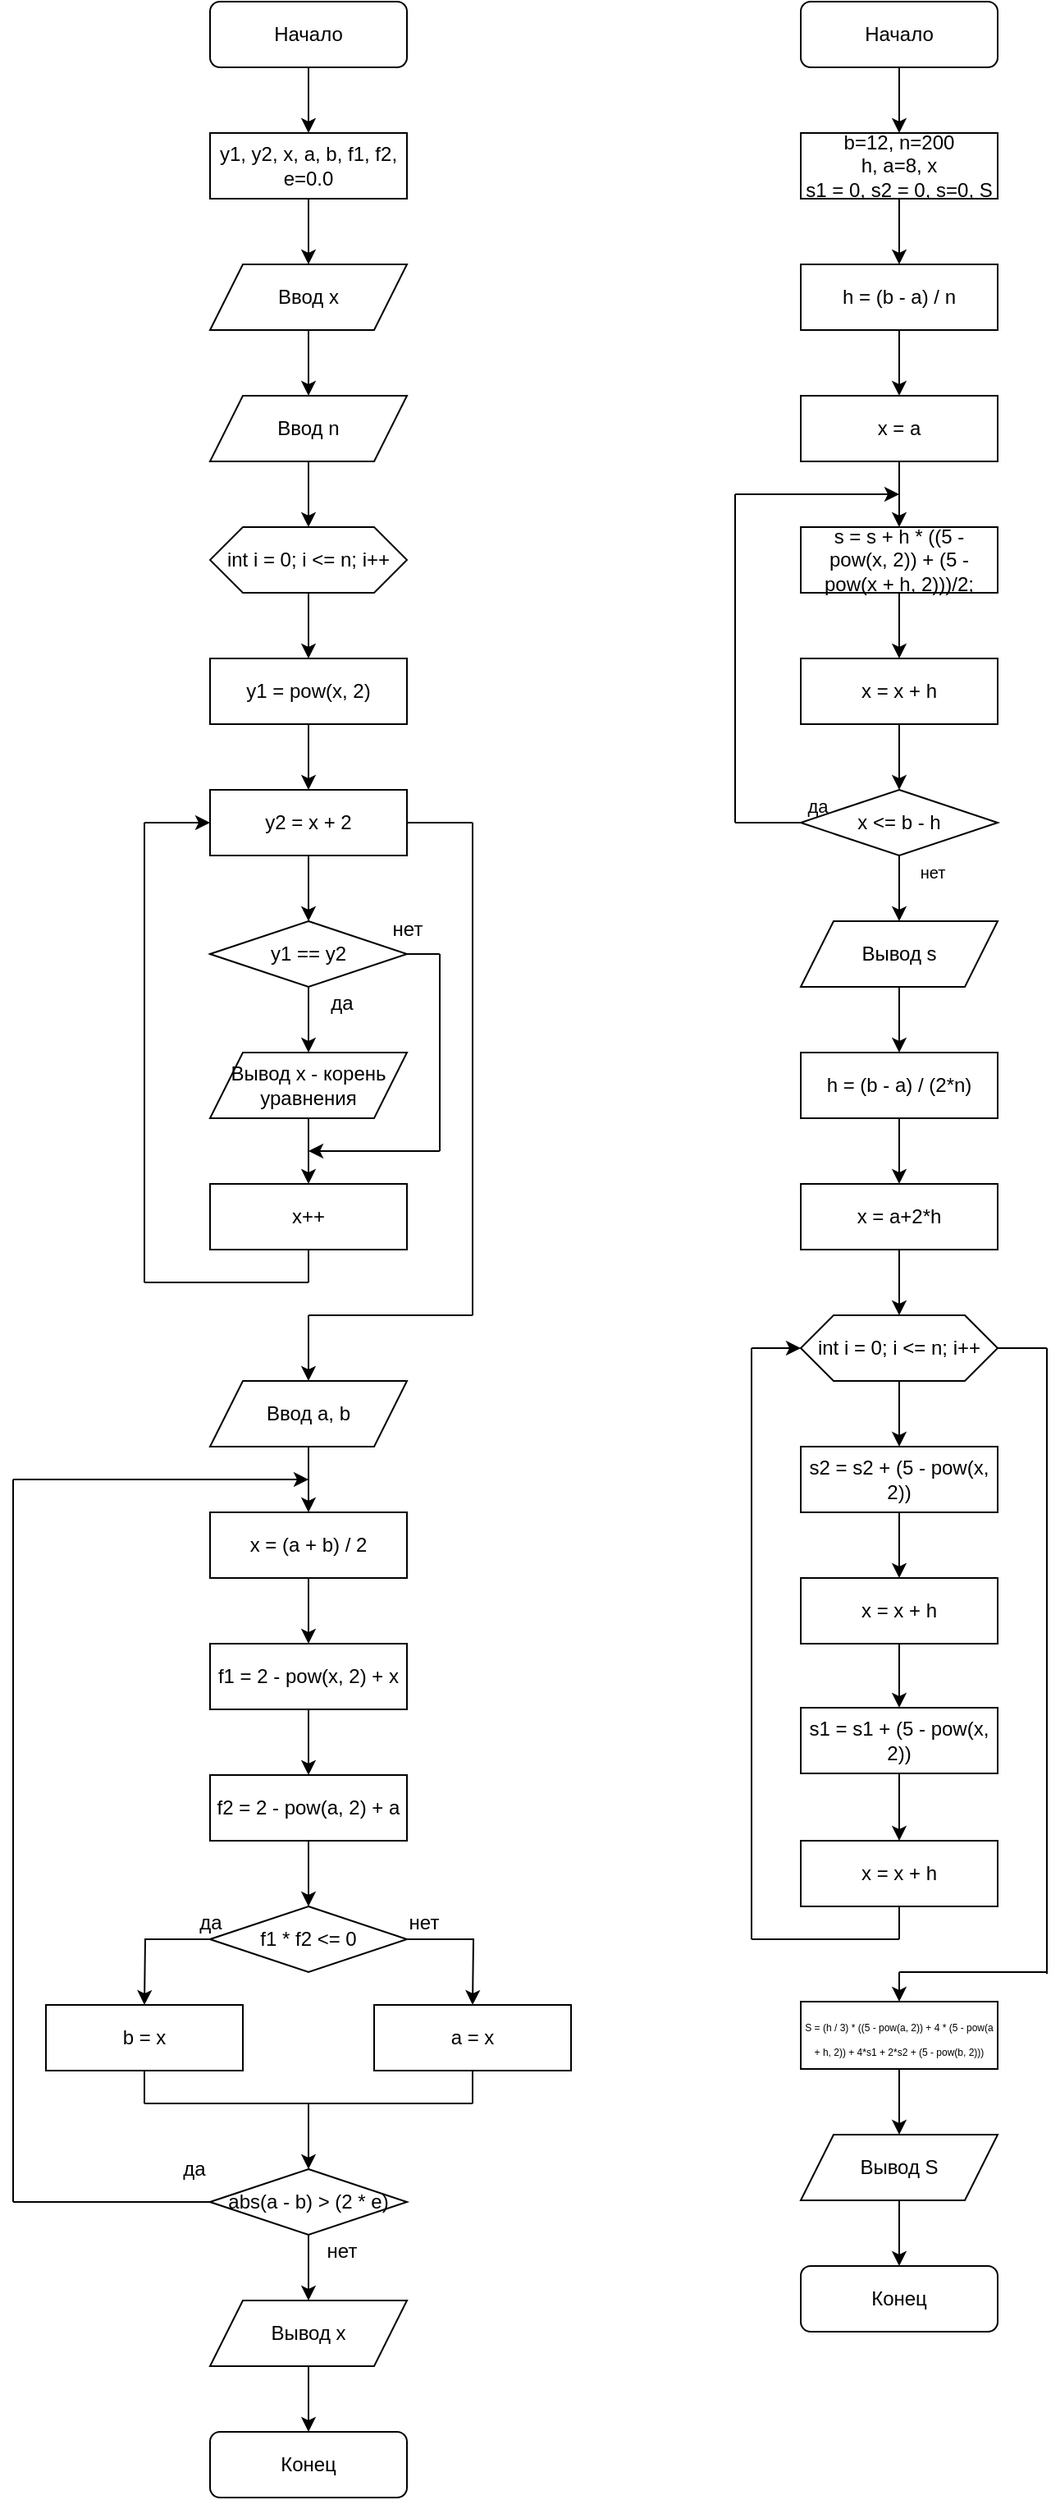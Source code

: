 <mxfile version="20.2.3" type="device"><diagram id="C5RBs43oDa-KdzZeNtuy" name="Page-1"><mxGraphModel dx="2843" dy="1198" grid="1" gridSize="10" guides="1" tooltips="1" connect="1" arrows="1" fold="1" page="1" pageScale="1" pageWidth="827" pageHeight="1169" math="0" shadow="0"><root><mxCell id="WIyWlLk6GJQsqaUBKTNV-0"/><mxCell id="WIyWlLk6GJQsqaUBKTNV-1" parent="WIyWlLk6GJQsqaUBKTNV-0"/><mxCell id="BhkhsUUSeisAzbA7g2Yq-1" style="edgeStyle=orthogonalEdgeStyle;rounded=0;orthogonalLoop=1;jettySize=auto;html=1;exitX=0.5;exitY=1;exitDx=0;exitDy=0;" edge="1" parent="WIyWlLk6GJQsqaUBKTNV-1" source="BhkhsUUSeisAzbA7g2Yq-0" target="BhkhsUUSeisAzbA7g2Yq-2"><mxGeometry relative="1" as="geometry"><mxPoint x="-127.882" y="160" as="targetPoint"/></mxGeometry></mxCell><mxCell id="BhkhsUUSeisAzbA7g2Yq-0" value="Начало" style="rounded=1;whiteSpace=wrap;html=1;" vertex="1" parent="WIyWlLk6GJQsqaUBKTNV-1"><mxGeometry x="-188" y="80" width="120" height="40" as="geometry"/></mxCell><mxCell id="BhkhsUUSeisAzbA7g2Yq-3" style="edgeStyle=orthogonalEdgeStyle;rounded=0;orthogonalLoop=1;jettySize=auto;html=1;exitX=0.5;exitY=1;exitDx=0;exitDy=0;" edge="1" parent="WIyWlLk6GJQsqaUBKTNV-1" source="BhkhsUUSeisAzbA7g2Yq-2" target="BhkhsUUSeisAzbA7g2Yq-4"><mxGeometry relative="1" as="geometry"><mxPoint x="-127.882" y="240" as="targetPoint"/></mxGeometry></mxCell><mxCell id="BhkhsUUSeisAzbA7g2Yq-2" value="y1, y2, x, a, b, f1, f2, e=0.0" style="rounded=0;whiteSpace=wrap;html=1;" vertex="1" parent="WIyWlLk6GJQsqaUBKTNV-1"><mxGeometry x="-188" y="160" width="120" height="40" as="geometry"/></mxCell><mxCell id="BhkhsUUSeisAzbA7g2Yq-5" style="edgeStyle=orthogonalEdgeStyle;rounded=0;orthogonalLoop=1;jettySize=auto;html=1;exitX=0.5;exitY=1;exitDx=0;exitDy=0;" edge="1" parent="WIyWlLk6GJQsqaUBKTNV-1" source="BhkhsUUSeisAzbA7g2Yq-4" target="BhkhsUUSeisAzbA7g2Yq-6"><mxGeometry relative="1" as="geometry"><mxPoint x="-127.882" y="320" as="targetPoint"/></mxGeometry></mxCell><mxCell id="BhkhsUUSeisAzbA7g2Yq-4" value="Ввод x" style="shape=parallelogram;perimeter=parallelogramPerimeter;whiteSpace=wrap;html=1;fixedSize=1;" vertex="1" parent="WIyWlLk6GJQsqaUBKTNV-1"><mxGeometry x="-188" y="240" width="120" height="40" as="geometry"/></mxCell><mxCell id="BhkhsUUSeisAzbA7g2Yq-7" style="edgeStyle=orthogonalEdgeStyle;rounded=0;orthogonalLoop=1;jettySize=auto;html=1;exitX=0.5;exitY=1;exitDx=0;exitDy=0;" edge="1" parent="WIyWlLk6GJQsqaUBKTNV-1" source="BhkhsUUSeisAzbA7g2Yq-6" target="BhkhsUUSeisAzbA7g2Yq-8"><mxGeometry relative="1" as="geometry"><mxPoint x="-127.882" y="400" as="targetPoint"/></mxGeometry></mxCell><mxCell id="BhkhsUUSeisAzbA7g2Yq-6" value="Ввод n" style="shape=parallelogram;perimeter=parallelogramPerimeter;whiteSpace=wrap;html=1;fixedSize=1;" vertex="1" parent="WIyWlLk6GJQsqaUBKTNV-1"><mxGeometry x="-188" y="320" width="120" height="40" as="geometry"/></mxCell><mxCell id="BhkhsUUSeisAzbA7g2Yq-9" style="edgeStyle=orthogonalEdgeStyle;rounded=0;orthogonalLoop=1;jettySize=auto;html=1;exitX=0.5;exitY=1;exitDx=0;exitDy=0;" edge="1" parent="WIyWlLk6GJQsqaUBKTNV-1" source="BhkhsUUSeisAzbA7g2Yq-8" target="BhkhsUUSeisAzbA7g2Yq-10"><mxGeometry relative="1" as="geometry"><mxPoint x="-127.571" y="480" as="targetPoint"/></mxGeometry></mxCell><mxCell id="BhkhsUUSeisAzbA7g2Yq-8" value="int i = 0; i &amp;lt;= n; i++" style="shape=hexagon;perimeter=hexagonPerimeter2;whiteSpace=wrap;html=1;fixedSize=1;" vertex="1" parent="WIyWlLk6GJQsqaUBKTNV-1"><mxGeometry x="-188" y="400" width="120" height="40" as="geometry"/></mxCell><mxCell id="BhkhsUUSeisAzbA7g2Yq-11" style="edgeStyle=orthogonalEdgeStyle;rounded=0;orthogonalLoop=1;jettySize=auto;html=1;exitX=0.5;exitY=1;exitDx=0;exitDy=0;" edge="1" parent="WIyWlLk6GJQsqaUBKTNV-1" source="BhkhsUUSeisAzbA7g2Yq-10" target="BhkhsUUSeisAzbA7g2Yq-12"><mxGeometry relative="1" as="geometry"><mxPoint x="-127.571" y="560" as="targetPoint"/></mxGeometry></mxCell><mxCell id="BhkhsUUSeisAzbA7g2Yq-10" value="y1 = pow(x, 2)" style="rounded=0;whiteSpace=wrap;html=1;" vertex="1" parent="WIyWlLk6GJQsqaUBKTNV-1"><mxGeometry x="-188" y="480" width="120" height="40" as="geometry"/></mxCell><mxCell id="BhkhsUUSeisAzbA7g2Yq-14" style="edgeStyle=orthogonalEdgeStyle;rounded=0;orthogonalLoop=1;jettySize=auto;html=1;exitX=0.5;exitY=1;exitDx=0;exitDy=0;" edge="1" parent="WIyWlLk6GJQsqaUBKTNV-1" source="BhkhsUUSeisAzbA7g2Yq-12" target="BhkhsUUSeisAzbA7g2Yq-15"><mxGeometry relative="1" as="geometry"><mxPoint x="-127.571" y="640" as="targetPoint"/></mxGeometry></mxCell><mxCell id="BhkhsUUSeisAzbA7g2Yq-12" value="y2 = x + 2" style="rounded=0;whiteSpace=wrap;html=1;" vertex="1" parent="WIyWlLk6GJQsqaUBKTNV-1"><mxGeometry x="-188" y="560" width="120" height="40" as="geometry"/></mxCell><mxCell id="BhkhsUUSeisAzbA7g2Yq-16" style="edgeStyle=orthogonalEdgeStyle;rounded=0;orthogonalLoop=1;jettySize=auto;html=1;exitX=0.5;exitY=1;exitDx=0;exitDy=0;" edge="1" parent="WIyWlLk6GJQsqaUBKTNV-1" source="BhkhsUUSeisAzbA7g2Yq-15" target="BhkhsUUSeisAzbA7g2Yq-17"><mxGeometry relative="1" as="geometry"><mxPoint x="-127.571" y="720" as="targetPoint"/></mxGeometry></mxCell><mxCell id="BhkhsUUSeisAzbA7g2Yq-15" value="y1 == y2" style="rhombus;whiteSpace=wrap;html=1;" vertex="1" parent="WIyWlLk6GJQsqaUBKTNV-1"><mxGeometry x="-188" y="640" width="120" height="40" as="geometry"/></mxCell><mxCell id="BhkhsUUSeisAzbA7g2Yq-18" style="edgeStyle=orthogonalEdgeStyle;rounded=0;orthogonalLoop=1;jettySize=auto;html=1;exitX=0.5;exitY=1;exitDx=0;exitDy=0;" edge="1" parent="WIyWlLk6GJQsqaUBKTNV-1" source="BhkhsUUSeisAzbA7g2Yq-17" target="BhkhsUUSeisAzbA7g2Yq-19"><mxGeometry relative="1" as="geometry"><mxPoint x="-127.571" y="800" as="targetPoint"/></mxGeometry></mxCell><mxCell id="BhkhsUUSeisAzbA7g2Yq-17" value="Вывод x - корень уравнения" style="shape=parallelogram;perimeter=parallelogramPerimeter;whiteSpace=wrap;html=1;fixedSize=1;" vertex="1" parent="WIyWlLk6GJQsqaUBKTNV-1"><mxGeometry x="-188" y="720" width="120" height="40" as="geometry"/></mxCell><mxCell id="BhkhsUUSeisAzbA7g2Yq-19" value="x++" style="rounded=0;whiteSpace=wrap;html=1;" vertex="1" parent="WIyWlLk6GJQsqaUBKTNV-1"><mxGeometry x="-188" y="800" width="120" height="40" as="geometry"/></mxCell><mxCell id="BhkhsUUSeisAzbA7g2Yq-21" value="" style="endArrow=none;html=1;rounded=0;entryX=1;entryY=0.5;entryDx=0;entryDy=0;" edge="1" parent="WIyWlLk6GJQsqaUBKTNV-1" target="BhkhsUUSeisAzbA7g2Yq-15"><mxGeometry width="50" height="50" relative="1" as="geometry"><mxPoint x="-48" y="660" as="sourcePoint"/><mxPoint x="-78" y="790" as="targetPoint"/></mxGeometry></mxCell><mxCell id="BhkhsUUSeisAzbA7g2Yq-22" value="" style="endArrow=none;html=1;rounded=0;" edge="1" parent="WIyWlLk6GJQsqaUBKTNV-1"><mxGeometry width="50" height="50" relative="1" as="geometry"><mxPoint x="-48" y="780" as="sourcePoint"/><mxPoint x="-48" y="660" as="targetPoint"/></mxGeometry></mxCell><mxCell id="BhkhsUUSeisAzbA7g2Yq-23" value="" style="endArrow=classic;html=1;rounded=0;" edge="1" parent="WIyWlLk6GJQsqaUBKTNV-1"><mxGeometry width="50" height="50" relative="1" as="geometry"><mxPoint x="-48" y="780" as="sourcePoint"/><mxPoint x="-128" y="780" as="targetPoint"/></mxGeometry></mxCell><mxCell id="BhkhsUUSeisAzbA7g2Yq-24" value="" style="endArrow=none;html=1;rounded=0;" edge="1" parent="WIyWlLk6GJQsqaUBKTNV-1"><mxGeometry width="50" height="50" relative="1" as="geometry"><mxPoint x="-128" y="840" as="sourcePoint"/><mxPoint x="-128" y="860" as="targetPoint"/></mxGeometry></mxCell><mxCell id="BhkhsUUSeisAzbA7g2Yq-25" value="" style="endArrow=none;html=1;rounded=0;" edge="1" parent="WIyWlLk6GJQsqaUBKTNV-1"><mxGeometry width="50" height="50" relative="1" as="geometry"><mxPoint x="-128" y="860" as="sourcePoint"/><mxPoint x="-228" y="860" as="targetPoint"/><Array as="points"><mxPoint x="-178" y="860"/></Array></mxGeometry></mxCell><mxCell id="BhkhsUUSeisAzbA7g2Yq-26" value="" style="endArrow=none;html=1;rounded=0;" edge="1" parent="WIyWlLk6GJQsqaUBKTNV-1"><mxGeometry width="50" height="50" relative="1" as="geometry"><mxPoint x="-228" y="860" as="sourcePoint"/><mxPoint x="-228" y="580" as="targetPoint"/></mxGeometry></mxCell><mxCell id="BhkhsUUSeisAzbA7g2Yq-28" value="" style="endArrow=classic;html=1;rounded=0;entryX=0;entryY=0.5;entryDx=0;entryDy=0;" edge="1" parent="WIyWlLk6GJQsqaUBKTNV-1" target="BhkhsUUSeisAzbA7g2Yq-12"><mxGeometry width="50" height="50" relative="1" as="geometry"><mxPoint x="-228" y="580" as="sourcePoint"/><mxPoint x="-158" y="690" as="targetPoint"/></mxGeometry></mxCell><mxCell id="BhkhsUUSeisAzbA7g2Yq-29" value="" style="endArrow=none;html=1;rounded=0;exitX=1;exitY=0.5;exitDx=0;exitDy=0;" edge="1" parent="WIyWlLk6GJQsqaUBKTNV-1" source="BhkhsUUSeisAzbA7g2Yq-12"><mxGeometry width="50" height="50" relative="1" as="geometry"><mxPoint x="-138" y="750" as="sourcePoint"/><mxPoint x="-28" y="580" as="targetPoint"/></mxGeometry></mxCell><mxCell id="BhkhsUUSeisAzbA7g2Yq-30" value="" style="endArrow=none;html=1;rounded=0;" edge="1" parent="WIyWlLk6GJQsqaUBKTNV-1"><mxGeometry width="50" height="50" relative="1" as="geometry"><mxPoint x="-28" y="880" as="sourcePoint"/><mxPoint x="-28" y="580" as="targetPoint"/></mxGeometry></mxCell><mxCell id="BhkhsUUSeisAzbA7g2Yq-31" value="" style="endArrow=none;html=1;rounded=0;" edge="1" parent="WIyWlLk6GJQsqaUBKTNV-1"><mxGeometry width="50" height="50" relative="1" as="geometry"><mxPoint x="-28" y="880" as="sourcePoint"/><mxPoint x="-128" y="880" as="targetPoint"/></mxGeometry></mxCell><mxCell id="BhkhsUUSeisAzbA7g2Yq-32" value="" style="endArrow=classic;html=1;rounded=0;" edge="1" parent="WIyWlLk6GJQsqaUBKTNV-1"><mxGeometry width="50" height="50" relative="1" as="geometry"><mxPoint x="-128" y="880" as="sourcePoint"/><mxPoint x="-128" y="920" as="targetPoint"/></mxGeometry></mxCell><mxCell id="BhkhsUUSeisAzbA7g2Yq-34" style="edgeStyle=orthogonalEdgeStyle;rounded=0;orthogonalLoop=1;jettySize=auto;html=1;exitX=0.5;exitY=1;exitDx=0;exitDy=0;" edge="1" parent="WIyWlLk6GJQsqaUBKTNV-1" source="BhkhsUUSeisAzbA7g2Yq-33"><mxGeometry relative="1" as="geometry"><mxPoint x="-128" y="1000" as="targetPoint"/></mxGeometry></mxCell><mxCell id="BhkhsUUSeisAzbA7g2Yq-33" value="Ввод a, b" style="shape=parallelogram;perimeter=parallelogramPerimeter;whiteSpace=wrap;html=1;fixedSize=1;" vertex="1" parent="WIyWlLk6GJQsqaUBKTNV-1"><mxGeometry x="-188" y="920" width="120" height="40" as="geometry"/></mxCell><mxCell id="BhkhsUUSeisAzbA7g2Yq-39" style="edgeStyle=orthogonalEdgeStyle;rounded=0;orthogonalLoop=1;jettySize=auto;html=1;exitX=0.5;exitY=1;exitDx=0;exitDy=0;entryX=0.5;entryY=0;entryDx=0;entryDy=0;" edge="1" parent="WIyWlLk6GJQsqaUBKTNV-1" source="BhkhsUUSeisAzbA7g2Yq-35" target="BhkhsUUSeisAzbA7g2Yq-36"><mxGeometry relative="1" as="geometry"/></mxCell><mxCell id="BhkhsUUSeisAzbA7g2Yq-35" value="x = (a + b) / 2" style="rounded=0;whiteSpace=wrap;html=1;" vertex="1" parent="WIyWlLk6GJQsqaUBKTNV-1"><mxGeometry x="-188" y="1000" width="120" height="40" as="geometry"/></mxCell><mxCell id="BhkhsUUSeisAzbA7g2Yq-40" style="edgeStyle=orthogonalEdgeStyle;rounded=0;orthogonalLoop=1;jettySize=auto;html=1;exitX=0.5;exitY=1;exitDx=0;exitDy=0;entryX=0.5;entryY=0;entryDx=0;entryDy=0;" edge="1" parent="WIyWlLk6GJQsqaUBKTNV-1" source="BhkhsUUSeisAzbA7g2Yq-36" target="BhkhsUUSeisAzbA7g2Yq-38"><mxGeometry relative="1" as="geometry"/></mxCell><mxCell id="BhkhsUUSeisAzbA7g2Yq-36" value="f1 = 2 - pow(x, 2) + x" style="rounded=0;whiteSpace=wrap;html=1;" vertex="1" parent="WIyWlLk6GJQsqaUBKTNV-1"><mxGeometry x="-188" y="1080" width="120" height="40" as="geometry"/></mxCell><mxCell id="BhkhsUUSeisAzbA7g2Yq-41" style="edgeStyle=orthogonalEdgeStyle;rounded=0;orthogonalLoop=1;jettySize=auto;html=1;exitX=0.5;exitY=1;exitDx=0;exitDy=0;" edge="1" parent="WIyWlLk6GJQsqaUBKTNV-1" source="BhkhsUUSeisAzbA7g2Yq-38" target="BhkhsUUSeisAzbA7g2Yq-42"><mxGeometry relative="1" as="geometry"><mxPoint x="-128" y="1240" as="targetPoint"/></mxGeometry></mxCell><mxCell id="BhkhsUUSeisAzbA7g2Yq-38" value="f2 = 2 - pow(a, 2) + a" style="rounded=0;whiteSpace=wrap;html=1;" vertex="1" parent="WIyWlLk6GJQsqaUBKTNV-1"><mxGeometry x="-188" y="1160" width="120" height="40" as="geometry"/></mxCell><mxCell id="BhkhsUUSeisAzbA7g2Yq-43" style="edgeStyle=orthogonalEdgeStyle;rounded=0;orthogonalLoop=1;jettySize=auto;html=1;exitX=0;exitY=0.5;exitDx=0;exitDy=0;" edge="1" parent="WIyWlLk6GJQsqaUBKTNV-1" source="BhkhsUUSeisAzbA7g2Yq-42"><mxGeometry relative="1" as="geometry"><mxPoint x="-228" y="1300" as="targetPoint"/></mxGeometry></mxCell><mxCell id="BhkhsUUSeisAzbA7g2Yq-44" style="edgeStyle=orthogonalEdgeStyle;rounded=0;orthogonalLoop=1;jettySize=auto;html=1;exitX=1;exitY=0.5;exitDx=0;exitDy=0;" edge="1" parent="WIyWlLk6GJQsqaUBKTNV-1" source="BhkhsUUSeisAzbA7g2Yq-42"><mxGeometry relative="1" as="geometry"><mxPoint x="-28" y="1300" as="targetPoint"/></mxGeometry></mxCell><mxCell id="BhkhsUUSeisAzbA7g2Yq-42" value="f1 * f2 &amp;lt;= 0" style="rhombus;whiteSpace=wrap;html=1;" vertex="1" parent="WIyWlLk6GJQsqaUBKTNV-1"><mxGeometry x="-188" y="1240" width="120" height="40" as="geometry"/></mxCell><mxCell id="BhkhsUUSeisAzbA7g2Yq-45" value="&lt;span style=&quot;&quot;&gt;&#9;&lt;/span&gt;b = x" style="rounded=0;whiteSpace=wrap;html=1;" vertex="1" parent="WIyWlLk6GJQsqaUBKTNV-1"><mxGeometry x="-288" y="1300" width="120" height="40" as="geometry"/></mxCell><mxCell id="BhkhsUUSeisAzbA7g2Yq-46" value="a = x" style="rounded=0;whiteSpace=wrap;html=1;" vertex="1" parent="WIyWlLk6GJQsqaUBKTNV-1"><mxGeometry x="-88" y="1300" width="120" height="40" as="geometry"/></mxCell><mxCell id="BhkhsUUSeisAzbA7g2Yq-47" value="" style="endArrow=none;html=1;rounded=0;" edge="1" parent="WIyWlLk6GJQsqaUBKTNV-1"><mxGeometry width="50" height="50" relative="1" as="geometry"><mxPoint x="-228" y="1360" as="sourcePoint"/><mxPoint x="-28" y="1360" as="targetPoint"/></mxGeometry></mxCell><mxCell id="BhkhsUUSeisAzbA7g2Yq-48" value="" style="endArrow=none;html=1;rounded=0;exitX=0.5;exitY=1;exitDx=0;exitDy=0;" edge="1" parent="WIyWlLk6GJQsqaUBKTNV-1" source="BhkhsUUSeisAzbA7g2Yq-45"><mxGeometry width="50" height="50" relative="1" as="geometry"><mxPoint x="-138" y="1350" as="sourcePoint"/><mxPoint x="-228" y="1360" as="targetPoint"/></mxGeometry></mxCell><mxCell id="BhkhsUUSeisAzbA7g2Yq-50" value="" style="endArrow=none;html=1;rounded=0;exitX=0.5;exitY=1;exitDx=0;exitDy=0;" edge="1" parent="WIyWlLk6GJQsqaUBKTNV-1" source="BhkhsUUSeisAzbA7g2Yq-46"><mxGeometry width="50" height="50" relative="1" as="geometry"><mxPoint x="-138" y="1350" as="sourcePoint"/><mxPoint x="-28" y="1360" as="targetPoint"/></mxGeometry></mxCell><mxCell id="BhkhsUUSeisAzbA7g2Yq-51" value="" style="endArrow=classic;html=1;rounded=0;" edge="1" parent="WIyWlLk6GJQsqaUBKTNV-1"><mxGeometry width="50" height="50" relative="1" as="geometry"><mxPoint x="-128" y="1360" as="sourcePoint"/><mxPoint x="-128" y="1400" as="targetPoint"/></mxGeometry></mxCell><mxCell id="BhkhsUUSeisAzbA7g2Yq-53" style="edgeStyle=orthogonalEdgeStyle;rounded=0;orthogonalLoop=1;jettySize=auto;html=1;exitX=0.5;exitY=1;exitDx=0;exitDy=0;" edge="1" parent="WIyWlLk6GJQsqaUBKTNV-1" source="BhkhsUUSeisAzbA7g2Yq-52"><mxGeometry relative="1" as="geometry"><mxPoint x="-128" y="1480" as="targetPoint"/></mxGeometry></mxCell><mxCell id="BhkhsUUSeisAzbA7g2Yq-52" value="abs(a - b) &amp;gt; (2 * e)" style="rhombus;whiteSpace=wrap;html=1;" vertex="1" parent="WIyWlLk6GJQsqaUBKTNV-1"><mxGeometry x="-188" y="1400" width="120" height="40" as="geometry"/></mxCell><mxCell id="BhkhsUUSeisAzbA7g2Yq-54" value="" style="endArrow=none;html=1;rounded=0;exitX=0;exitY=0.5;exitDx=0;exitDy=0;" edge="1" parent="WIyWlLk6GJQsqaUBKTNV-1" source="BhkhsUUSeisAzbA7g2Yq-52"><mxGeometry width="50" height="50" relative="1" as="geometry"><mxPoint x="-188" y="1350" as="sourcePoint"/><mxPoint x="-308" y="1420" as="targetPoint"/></mxGeometry></mxCell><mxCell id="BhkhsUUSeisAzbA7g2Yq-55" value="" style="endArrow=none;html=1;rounded=0;" edge="1" parent="WIyWlLk6GJQsqaUBKTNV-1"><mxGeometry width="50" height="50" relative="1" as="geometry"><mxPoint x="-308" y="1420" as="sourcePoint"/><mxPoint x="-308" y="980" as="targetPoint"/></mxGeometry></mxCell><mxCell id="BhkhsUUSeisAzbA7g2Yq-59" value="" style="endArrow=classic;html=1;rounded=0;" edge="1" parent="WIyWlLk6GJQsqaUBKTNV-1"><mxGeometry width="50" height="50" relative="1" as="geometry"><mxPoint x="-308" y="980" as="sourcePoint"/><mxPoint x="-128" y="980" as="targetPoint"/></mxGeometry></mxCell><mxCell id="BhkhsUUSeisAzbA7g2Yq-61" style="edgeStyle=orthogonalEdgeStyle;rounded=0;orthogonalLoop=1;jettySize=auto;html=1;exitX=0.5;exitY=1;exitDx=0;exitDy=0;" edge="1" parent="WIyWlLk6GJQsqaUBKTNV-1" source="BhkhsUUSeisAzbA7g2Yq-60" target="BhkhsUUSeisAzbA7g2Yq-62"><mxGeometry relative="1" as="geometry"><mxPoint x="-128.333" y="1560" as="targetPoint"/></mxGeometry></mxCell><mxCell id="BhkhsUUSeisAzbA7g2Yq-60" value="Вывод x" style="shape=parallelogram;perimeter=parallelogramPerimeter;whiteSpace=wrap;html=1;fixedSize=1;" vertex="1" parent="WIyWlLk6GJQsqaUBKTNV-1"><mxGeometry x="-188" y="1480" width="120" height="40" as="geometry"/></mxCell><mxCell id="BhkhsUUSeisAzbA7g2Yq-62" value="Конец" style="rounded=1;whiteSpace=wrap;html=1;" vertex="1" parent="WIyWlLk6GJQsqaUBKTNV-1"><mxGeometry x="-188" y="1560" width="120" height="40" as="geometry"/></mxCell><mxCell id="BhkhsUUSeisAzbA7g2Yq-63" value="нет" style="text;html=1;align=center;verticalAlign=middle;resizable=0;points=[];autosize=1;strokeColor=none;fillColor=none;" vertex="1" parent="WIyWlLk6GJQsqaUBKTNV-1"><mxGeometry x="-78" y="1235" width="40" height="30" as="geometry"/></mxCell><mxCell id="BhkhsUUSeisAzbA7g2Yq-64" value="да" style="text;html=1;align=center;verticalAlign=middle;resizable=0;points=[];autosize=1;strokeColor=none;fillColor=none;" vertex="1" parent="WIyWlLk6GJQsqaUBKTNV-1"><mxGeometry x="-208" y="1235" width="40" height="30" as="geometry"/></mxCell><mxCell id="BhkhsUUSeisAzbA7g2Yq-65" value="да" style="text;html=1;align=center;verticalAlign=middle;resizable=0;points=[];autosize=1;strokeColor=none;fillColor=none;" vertex="1" parent="WIyWlLk6GJQsqaUBKTNV-1"><mxGeometry x="-218" y="1385" width="40" height="30" as="geometry"/></mxCell><mxCell id="BhkhsUUSeisAzbA7g2Yq-66" value="нет" style="text;html=1;align=center;verticalAlign=middle;resizable=0;points=[];autosize=1;strokeColor=none;fillColor=none;" vertex="1" parent="WIyWlLk6GJQsqaUBKTNV-1"><mxGeometry x="-128" y="1435" width="40" height="30" as="geometry"/></mxCell><mxCell id="BhkhsUUSeisAzbA7g2Yq-67" value="да" style="text;html=1;align=center;verticalAlign=middle;resizable=0;points=[];autosize=1;strokeColor=none;fillColor=none;" vertex="1" parent="WIyWlLk6GJQsqaUBKTNV-1"><mxGeometry x="-128" y="675" width="40" height="30" as="geometry"/></mxCell><mxCell id="BhkhsUUSeisAzbA7g2Yq-68" value="нет" style="text;html=1;align=center;verticalAlign=middle;resizable=0;points=[];autosize=1;strokeColor=none;fillColor=none;" vertex="1" parent="WIyWlLk6GJQsqaUBKTNV-1"><mxGeometry x="-88" y="630" width="40" height="30" as="geometry"/></mxCell><mxCell id="BhkhsUUSeisAzbA7g2Yq-102" style="edgeStyle=orthogonalEdgeStyle;rounded=0;orthogonalLoop=1;jettySize=auto;html=1;exitX=0.5;exitY=1;exitDx=0;exitDy=0;entryX=0.5;entryY=0;entryDx=0;entryDy=0;fontSize=6;" edge="1" parent="WIyWlLk6GJQsqaUBKTNV-1" source="BhkhsUUSeisAzbA7g2Yq-70" target="BhkhsUUSeisAzbA7g2Yq-71"><mxGeometry relative="1" as="geometry"/></mxCell><mxCell id="BhkhsUUSeisAzbA7g2Yq-70" value="Начало" style="rounded=1;whiteSpace=wrap;html=1;" vertex="1" parent="WIyWlLk6GJQsqaUBKTNV-1"><mxGeometry x="172" y="80" width="120" height="40" as="geometry"/></mxCell><mxCell id="BhkhsUUSeisAzbA7g2Yq-103" style="edgeStyle=orthogonalEdgeStyle;rounded=0;orthogonalLoop=1;jettySize=auto;html=1;exitX=0.5;exitY=1;exitDx=0;exitDy=0;entryX=0.5;entryY=0;entryDx=0;entryDy=0;fontSize=6;" edge="1" parent="WIyWlLk6GJQsqaUBKTNV-1" source="BhkhsUUSeisAzbA7g2Yq-71" target="BhkhsUUSeisAzbA7g2Yq-72"><mxGeometry relative="1" as="geometry"/></mxCell><mxCell id="BhkhsUUSeisAzbA7g2Yq-71" value="b=12, n=200&lt;br&gt;h, a=8, x&lt;br&gt;s1 = 0, s2 = 0, s=0, S" style="rounded=0;whiteSpace=wrap;html=1;" vertex="1" parent="WIyWlLk6GJQsqaUBKTNV-1"><mxGeometry x="172" y="160" width="120" height="40" as="geometry"/></mxCell><mxCell id="BhkhsUUSeisAzbA7g2Yq-104" style="edgeStyle=orthogonalEdgeStyle;rounded=0;orthogonalLoop=1;jettySize=auto;html=1;exitX=0.5;exitY=1;exitDx=0;exitDy=0;entryX=0.5;entryY=0;entryDx=0;entryDy=0;fontSize=6;" edge="1" parent="WIyWlLk6GJQsqaUBKTNV-1" source="BhkhsUUSeisAzbA7g2Yq-72" target="BhkhsUUSeisAzbA7g2Yq-73"><mxGeometry relative="1" as="geometry"/></mxCell><mxCell id="BhkhsUUSeisAzbA7g2Yq-72" value="h = (b - a) / n" style="rounded=0;whiteSpace=wrap;html=1;" vertex="1" parent="WIyWlLk6GJQsqaUBKTNV-1"><mxGeometry x="172" y="240" width="120" height="40" as="geometry"/></mxCell><mxCell id="BhkhsUUSeisAzbA7g2Yq-105" style="edgeStyle=orthogonalEdgeStyle;rounded=0;orthogonalLoop=1;jettySize=auto;html=1;exitX=0.5;exitY=1;exitDx=0;exitDy=0;entryX=0.5;entryY=0;entryDx=0;entryDy=0;fontSize=6;" edge="1" parent="WIyWlLk6GJQsqaUBKTNV-1" source="BhkhsUUSeisAzbA7g2Yq-73" target="BhkhsUUSeisAzbA7g2Yq-74"><mxGeometry relative="1" as="geometry"/></mxCell><mxCell id="BhkhsUUSeisAzbA7g2Yq-73" value="x = a" style="rounded=0;whiteSpace=wrap;html=1;" vertex="1" parent="WIyWlLk6GJQsqaUBKTNV-1"><mxGeometry x="172" y="320" width="120" height="40" as="geometry"/></mxCell><mxCell id="BhkhsUUSeisAzbA7g2Yq-106" style="edgeStyle=orthogonalEdgeStyle;rounded=0;orthogonalLoop=1;jettySize=auto;html=1;exitX=0.5;exitY=1;exitDx=0;exitDy=0;entryX=0.5;entryY=0;entryDx=0;entryDy=0;fontSize=6;" edge="1" parent="WIyWlLk6GJQsqaUBKTNV-1" source="BhkhsUUSeisAzbA7g2Yq-74" target="BhkhsUUSeisAzbA7g2Yq-75"><mxGeometry relative="1" as="geometry"/></mxCell><mxCell id="BhkhsUUSeisAzbA7g2Yq-74" value="&lt;div&gt;s = s + h * ((5 - pow(x, 2)) + (5 - pow(x + h, 2)))/2;&lt;/div&gt;" style="rounded=0;whiteSpace=wrap;html=1;" vertex="1" parent="WIyWlLk6GJQsqaUBKTNV-1"><mxGeometry x="172" y="400" width="120" height="40" as="geometry"/></mxCell><mxCell id="BhkhsUUSeisAzbA7g2Yq-76" style="edgeStyle=orthogonalEdgeStyle;rounded=0;orthogonalLoop=1;jettySize=auto;html=1;exitX=0.5;exitY=1;exitDx=0;exitDy=0;" edge="1" parent="WIyWlLk6GJQsqaUBKTNV-1" source="BhkhsUUSeisAzbA7g2Yq-75"><mxGeometry relative="1" as="geometry"><mxPoint x="232.727" y="520" as="targetPoint"/></mxGeometry></mxCell><mxCell id="BhkhsUUSeisAzbA7g2Yq-107" style="edgeStyle=orthogonalEdgeStyle;rounded=0;orthogonalLoop=1;jettySize=auto;html=1;exitX=0.5;exitY=1;exitDx=0;exitDy=0;fontSize=6;" edge="1" parent="WIyWlLk6GJQsqaUBKTNV-1" source="BhkhsUUSeisAzbA7g2Yq-75" target="BhkhsUUSeisAzbA7g2Yq-79"><mxGeometry relative="1" as="geometry"/></mxCell><mxCell id="BhkhsUUSeisAzbA7g2Yq-75" value="x = x + h" style="rounded=0;whiteSpace=wrap;html=1;" vertex="1" parent="WIyWlLk6GJQsqaUBKTNV-1"><mxGeometry x="172" y="480" width="120" height="40" as="geometry"/></mxCell><mxCell id="BhkhsUUSeisAzbA7g2Yq-80" style="edgeStyle=orthogonalEdgeStyle;rounded=0;orthogonalLoop=1;jettySize=auto;html=1;exitX=0.5;exitY=1;exitDx=0;exitDy=0;" edge="1" parent="WIyWlLk6GJQsqaUBKTNV-1" source="BhkhsUUSeisAzbA7g2Yq-79" target="BhkhsUUSeisAzbA7g2Yq-81"><mxGeometry relative="1" as="geometry"><mxPoint x="232.727" y="640" as="targetPoint"/></mxGeometry></mxCell><mxCell id="BhkhsUUSeisAzbA7g2Yq-79" value="x &amp;lt;= b - h" style="rhombus;whiteSpace=wrap;html=1;" vertex="1" parent="WIyWlLk6GJQsqaUBKTNV-1"><mxGeometry x="172" y="560" width="120" height="40" as="geometry"/></mxCell><mxCell id="BhkhsUUSeisAzbA7g2Yq-101" style="edgeStyle=orthogonalEdgeStyle;rounded=0;orthogonalLoop=1;jettySize=auto;html=1;exitX=0.5;exitY=1;exitDx=0;exitDy=0;entryX=0.5;entryY=0;entryDx=0;entryDy=0;fontSize=6;" edge="1" parent="WIyWlLk6GJQsqaUBKTNV-1" source="BhkhsUUSeisAzbA7g2Yq-81" target="BhkhsUUSeisAzbA7g2Yq-83"><mxGeometry relative="1" as="geometry"/></mxCell><mxCell id="BhkhsUUSeisAzbA7g2Yq-81" value="Вывод s" style="shape=parallelogram;perimeter=parallelogramPerimeter;whiteSpace=wrap;html=1;fixedSize=1;" vertex="1" parent="WIyWlLk6GJQsqaUBKTNV-1"><mxGeometry x="172" y="640" width="120" height="40" as="geometry"/></mxCell><mxCell id="BhkhsUUSeisAzbA7g2Yq-100" style="edgeStyle=orthogonalEdgeStyle;rounded=0;orthogonalLoop=1;jettySize=auto;html=1;exitX=0.5;exitY=1;exitDx=0;exitDy=0;entryX=0.5;entryY=0;entryDx=0;entryDy=0;fontSize=6;" edge="1" parent="WIyWlLk6GJQsqaUBKTNV-1" source="BhkhsUUSeisAzbA7g2Yq-83" target="BhkhsUUSeisAzbA7g2Yq-84"><mxGeometry relative="1" as="geometry"/></mxCell><mxCell id="BhkhsUUSeisAzbA7g2Yq-83" value="h = (b - a) / (2*n)" style="rounded=0;whiteSpace=wrap;html=1;" vertex="1" parent="WIyWlLk6GJQsqaUBKTNV-1"><mxGeometry x="172" y="720" width="120" height="40" as="geometry"/></mxCell><mxCell id="BhkhsUUSeisAzbA7g2Yq-99" style="edgeStyle=orthogonalEdgeStyle;rounded=0;orthogonalLoop=1;jettySize=auto;html=1;exitX=0.5;exitY=1;exitDx=0;exitDy=0;entryX=0.5;entryY=0;entryDx=0;entryDy=0;fontSize=6;" edge="1" parent="WIyWlLk6GJQsqaUBKTNV-1" source="BhkhsUUSeisAzbA7g2Yq-84" target="BhkhsUUSeisAzbA7g2Yq-85"><mxGeometry relative="1" as="geometry"/></mxCell><mxCell id="BhkhsUUSeisAzbA7g2Yq-84" value="x = a+2*h" style="rounded=0;whiteSpace=wrap;html=1;" vertex="1" parent="WIyWlLk6GJQsqaUBKTNV-1"><mxGeometry x="172" y="800" width="120" height="40" as="geometry"/></mxCell><mxCell id="BhkhsUUSeisAzbA7g2Yq-108" style="edgeStyle=orthogonalEdgeStyle;rounded=0;orthogonalLoop=1;jettySize=auto;html=1;exitX=0.5;exitY=1;exitDx=0;exitDy=0;entryX=0.5;entryY=0;entryDx=0;entryDy=0;fontSize=6;" edge="1" parent="WIyWlLk6GJQsqaUBKTNV-1" source="BhkhsUUSeisAzbA7g2Yq-85" target="BhkhsUUSeisAzbA7g2Yq-86"><mxGeometry relative="1" as="geometry"/></mxCell><mxCell id="BhkhsUUSeisAzbA7g2Yq-85" value="int i = 0; i &amp;lt;= n; i++" style="shape=hexagon;perimeter=hexagonPerimeter2;whiteSpace=wrap;html=1;fixedSize=1;" vertex="1" parent="WIyWlLk6GJQsqaUBKTNV-1"><mxGeometry x="172" y="880" width="120" height="40" as="geometry"/></mxCell><mxCell id="BhkhsUUSeisAzbA7g2Yq-98" style="edgeStyle=orthogonalEdgeStyle;rounded=0;orthogonalLoop=1;jettySize=auto;html=1;exitX=0.5;exitY=1;exitDx=0;exitDy=0;entryX=0.5;entryY=0;entryDx=0;entryDy=0;fontSize=6;" edge="1" parent="WIyWlLk6GJQsqaUBKTNV-1" source="BhkhsUUSeisAzbA7g2Yq-86" target="BhkhsUUSeisAzbA7g2Yq-87"><mxGeometry relative="1" as="geometry"/></mxCell><mxCell id="BhkhsUUSeisAzbA7g2Yq-86" value="s2 = s2 + (5 - pow(x, 2))" style="rounded=0;whiteSpace=wrap;html=1;" vertex="1" parent="WIyWlLk6GJQsqaUBKTNV-1"><mxGeometry x="172" y="960" width="120" height="40" as="geometry"/></mxCell><mxCell id="BhkhsUUSeisAzbA7g2Yq-97" style="edgeStyle=orthogonalEdgeStyle;rounded=0;orthogonalLoop=1;jettySize=auto;html=1;exitX=0.5;exitY=1;exitDx=0;exitDy=0;entryX=0.5;entryY=0;entryDx=0;entryDy=0;fontSize=6;" edge="1" parent="WIyWlLk6GJQsqaUBKTNV-1" source="BhkhsUUSeisAzbA7g2Yq-87" target="BhkhsUUSeisAzbA7g2Yq-88"><mxGeometry relative="1" as="geometry"/></mxCell><mxCell id="BhkhsUUSeisAzbA7g2Yq-87" value="x = x + h" style="rounded=0;whiteSpace=wrap;html=1;" vertex="1" parent="WIyWlLk6GJQsqaUBKTNV-1"><mxGeometry x="172" y="1040" width="120" height="40" as="geometry"/></mxCell><mxCell id="BhkhsUUSeisAzbA7g2Yq-96" style="edgeStyle=orthogonalEdgeStyle;rounded=0;orthogonalLoop=1;jettySize=auto;html=1;exitX=0.5;exitY=1;exitDx=0;exitDy=0;entryX=0.5;entryY=0;entryDx=0;entryDy=0;fontSize=6;" edge="1" parent="WIyWlLk6GJQsqaUBKTNV-1" source="BhkhsUUSeisAzbA7g2Yq-88" target="BhkhsUUSeisAzbA7g2Yq-89"><mxGeometry relative="1" as="geometry"/></mxCell><mxCell id="BhkhsUUSeisAzbA7g2Yq-88" value="s1 = s1 + (5 - pow(x, 2))" style="rounded=0;whiteSpace=wrap;html=1;" vertex="1" parent="WIyWlLk6GJQsqaUBKTNV-1"><mxGeometry x="172" y="1119" width="120" height="40" as="geometry"/></mxCell><mxCell id="BhkhsUUSeisAzbA7g2Yq-89" value="x = x + h" style="rounded=0;whiteSpace=wrap;html=1;" vertex="1" parent="WIyWlLk6GJQsqaUBKTNV-1"><mxGeometry x="172" y="1200" width="120" height="40" as="geometry"/></mxCell><mxCell id="BhkhsUUSeisAzbA7g2Yq-94" style="edgeStyle=orthogonalEdgeStyle;rounded=0;orthogonalLoop=1;jettySize=auto;html=1;exitX=0.5;exitY=1;exitDx=0;exitDy=0;entryX=0.5;entryY=0;entryDx=0;entryDy=0;fontSize=6;" edge="1" parent="WIyWlLk6GJQsqaUBKTNV-1" source="BhkhsUUSeisAzbA7g2Yq-90" target="BhkhsUUSeisAzbA7g2Yq-91"><mxGeometry relative="1" as="geometry"/></mxCell><mxCell id="BhkhsUUSeisAzbA7g2Yq-90" value="&lt;font style=&quot;font-size: 6px;&quot;&gt;S = (h / 3) * ((5 - pow(a, 2)) + 4 * (5 - pow(a + h, 2)) + 4*s1 + 2*s2 + (5 - pow(b, 2)))&lt;/font&gt;" style="rounded=0;whiteSpace=wrap;html=1;" vertex="1" parent="WIyWlLk6GJQsqaUBKTNV-1"><mxGeometry x="172" y="1298" width="120" height="41" as="geometry"/></mxCell><mxCell id="BhkhsUUSeisAzbA7g2Yq-93" style="edgeStyle=orthogonalEdgeStyle;rounded=0;orthogonalLoop=1;jettySize=auto;html=1;exitX=0.5;exitY=1;exitDx=0;exitDy=0;entryX=0.5;entryY=0;entryDx=0;entryDy=0;fontSize=6;" edge="1" parent="WIyWlLk6GJQsqaUBKTNV-1" source="BhkhsUUSeisAzbA7g2Yq-91" target="BhkhsUUSeisAzbA7g2Yq-92"><mxGeometry relative="1" as="geometry"/></mxCell><mxCell id="BhkhsUUSeisAzbA7g2Yq-91" value="Вывод S" style="shape=parallelogram;perimeter=parallelogramPerimeter;whiteSpace=wrap;html=1;fixedSize=1;" vertex="1" parent="WIyWlLk6GJQsqaUBKTNV-1"><mxGeometry x="172" y="1379" width="120" height="40" as="geometry"/></mxCell><mxCell id="BhkhsUUSeisAzbA7g2Yq-92" value="Конец" style="rounded=1;whiteSpace=wrap;html=1;" vertex="1" parent="WIyWlLk6GJQsqaUBKTNV-1"><mxGeometry x="172" y="1459" width="120" height="40" as="geometry"/></mxCell><mxCell id="BhkhsUUSeisAzbA7g2Yq-109" value="" style="endArrow=none;html=1;rounded=0;fontSize=6;exitX=0.5;exitY=1;exitDx=0;exitDy=0;" edge="1" parent="WIyWlLk6GJQsqaUBKTNV-1" source="BhkhsUUSeisAzbA7g2Yq-89"><mxGeometry width="50" height="50" relative="1" as="geometry"><mxPoint x="52" y="1020" as="sourcePoint"/><mxPoint x="232" y="1260" as="targetPoint"/></mxGeometry></mxCell><mxCell id="BhkhsUUSeisAzbA7g2Yq-110" value="" style="endArrow=none;html=1;rounded=0;fontSize=6;" edge="1" parent="WIyWlLk6GJQsqaUBKTNV-1"><mxGeometry width="50" height="50" relative="1" as="geometry"><mxPoint x="142" y="1260" as="sourcePoint"/><mxPoint x="232" y="1260" as="targetPoint"/></mxGeometry></mxCell><mxCell id="BhkhsUUSeisAzbA7g2Yq-111" value="" style="endArrow=none;html=1;rounded=0;fontSize=6;" edge="1" parent="WIyWlLk6GJQsqaUBKTNV-1"><mxGeometry width="50" height="50" relative="1" as="geometry"><mxPoint x="142" y="1260" as="sourcePoint"/><mxPoint x="142" y="900" as="targetPoint"/></mxGeometry></mxCell><mxCell id="BhkhsUUSeisAzbA7g2Yq-112" value="" style="endArrow=classic;html=1;rounded=0;fontSize=6;entryX=0;entryY=0.5;entryDx=0;entryDy=0;" edge="1" parent="WIyWlLk6GJQsqaUBKTNV-1" target="BhkhsUUSeisAzbA7g2Yq-85"><mxGeometry width="50" height="50" relative="1" as="geometry"><mxPoint x="142" y="900" as="sourcePoint"/><mxPoint x="102" y="970" as="targetPoint"/></mxGeometry></mxCell><mxCell id="BhkhsUUSeisAzbA7g2Yq-113" value="" style="endArrow=none;html=1;rounded=0;fontSize=6;entryX=1;entryY=0.5;entryDx=0;entryDy=0;" edge="1" parent="WIyWlLk6GJQsqaUBKTNV-1" target="BhkhsUUSeisAzbA7g2Yq-85"><mxGeometry width="50" height="50" relative="1" as="geometry"><mxPoint x="322" y="900" as="sourcePoint"/><mxPoint x="102" y="1310" as="targetPoint"/></mxGeometry></mxCell><mxCell id="BhkhsUUSeisAzbA7g2Yq-115" value="" style="endArrow=none;html=1;rounded=0;fontSize=6;" edge="1" parent="WIyWlLk6GJQsqaUBKTNV-1"><mxGeometry width="50" height="50" relative="1" as="geometry"><mxPoint x="322" y="900" as="sourcePoint"/><mxPoint x="322" y="1281.111" as="targetPoint"/></mxGeometry></mxCell><mxCell id="BhkhsUUSeisAzbA7g2Yq-116" value="" style="endArrow=none;html=1;rounded=0;fontSize=6;" edge="1" parent="WIyWlLk6GJQsqaUBKTNV-1"><mxGeometry width="50" height="50" relative="1" as="geometry"><mxPoint x="322" y="1280" as="sourcePoint"/><mxPoint x="232" y="1280" as="targetPoint"/></mxGeometry></mxCell><mxCell id="BhkhsUUSeisAzbA7g2Yq-117" value="" style="endArrow=classic;html=1;rounded=0;fontSize=6;entryX=0.5;entryY=0;entryDx=0;entryDy=0;" edge="1" parent="WIyWlLk6GJQsqaUBKTNV-1" target="BhkhsUUSeisAzbA7g2Yq-90"><mxGeometry width="50" height="50" relative="1" as="geometry"><mxPoint x="232" y="1280" as="sourcePoint"/><mxPoint x="302" y="1100" as="targetPoint"/></mxGeometry></mxCell><mxCell id="BhkhsUUSeisAzbA7g2Yq-118" value="&lt;font size=&quot;1&quot;&gt;нет&lt;/font&gt;" style="text;html=1;align=center;verticalAlign=middle;resizable=0;points=[];autosize=1;strokeColor=none;fillColor=none;fontSize=6;" vertex="1" parent="WIyWlLk6GJQsqaUBKTNV-1"><mxGeometry x="232" y="595" width="40" height="30" as="geometry"/></mxCell><mxCell id="BhkhsUUSeisAzbA7g2Yq-119" value="" style="endArrow=none;html=1;rounded=0;fontSize=7;entryX=0;entryY=0.5;entryDx=0;entryDy=0;" edge="1" parent="WIyWlLk6GJQsqaUBKTNV-1" target="BhkhsUUSeisAzbA7g2Yq-79"><mxGeometry width="50" height="50" relative="1" as="geometry"><mxPoint x="132" y="580" as="sourcePoint"/><mxPoint x="272" y="650" as="targetPoint"/></mxGeometry></mxCell><mxCell id="BhkhsUUSeisAzbA7g2Yq-120" value="" style="endArrow=none;html=1;rounded=0;fontSize=7;" edge="1" parent="WIyWlLk6GJQsqaUBKTNV-1"><mxGeometry width="50" height="50" relative="1" as="geometry"><mxPoint x="132" y="580" as="sourcePoint"/><mxPoint x="132" y="380" as="targetPoint"/></mxGeometry></mxCell><mxCell id="BhkhsUUSeisAzbA7g2Yq-121" value="" style="endArrow=classic;html=1;rounded=0;fontSize=7;" edge="1" parent="WIyWlLk6GJQsqaUBKTNV-1"><mxGeometry width="50" height="50" relative="1" as="geometry"><mxPoint x="132" y="380" as="sourcePoint"/><mxPoint x="232" y="380" as="targetPoint"/></mxGeometry></mxCell><mxCell id="BhkhsUUSeisAzbA7g2Yq-122" value="&lt;font style=&quot;font-size: 11px;&quot;&gt;да&lt;/font&gt;" style="text;html=1;align=center;verticalAlign=middle;resizable=0;points=[];autosize=1;strokeColor=none;fillColor=none;fontSize=7;" vertex="1" parent="WIyWlLk6GJQsqaUBKTNV-1"><mxGeometry x="162" y="555" width="40" height="30" as="geometry"/></mxCell></root></mxGraphModel></diagram></mxfile>
